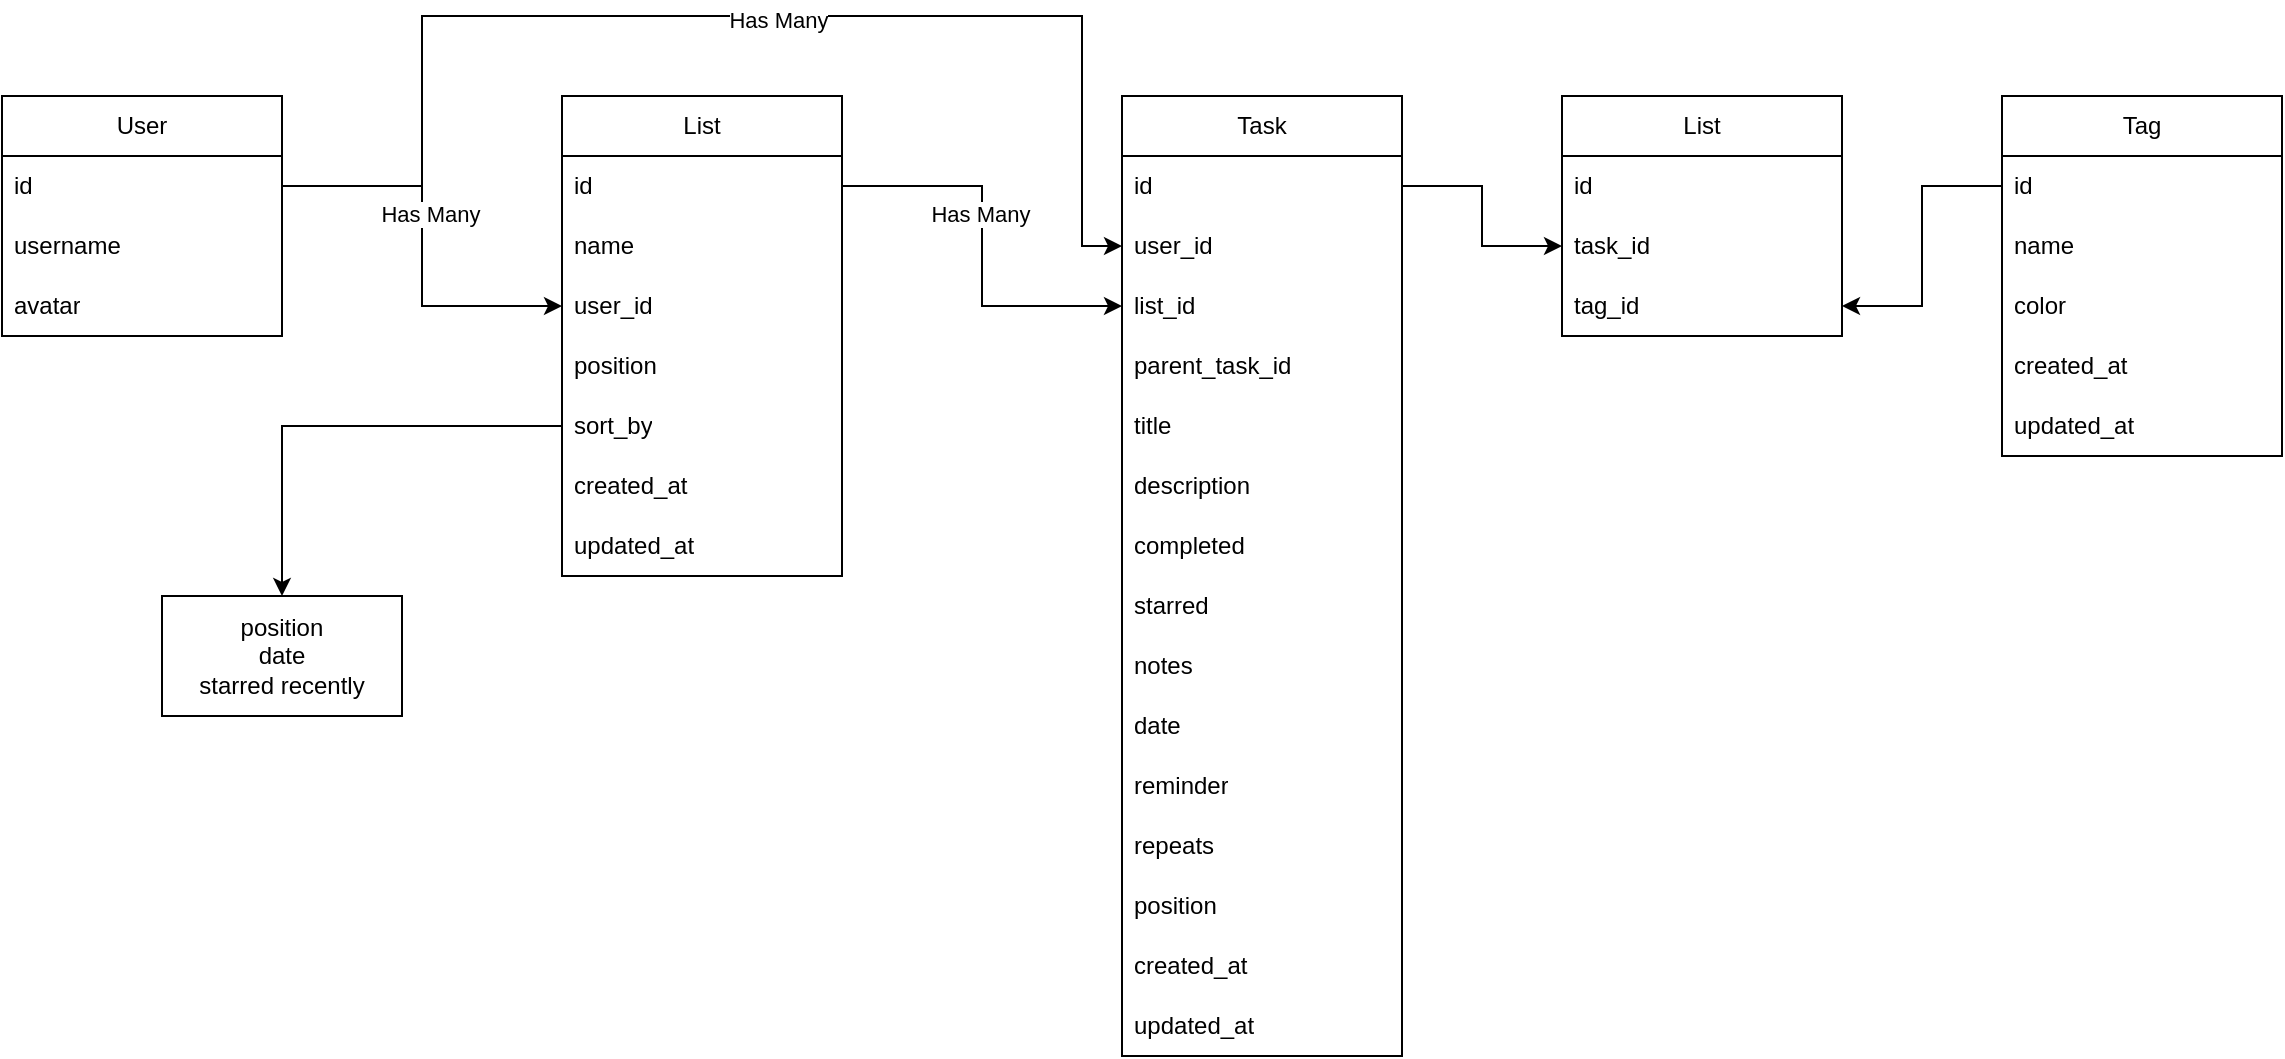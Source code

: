 <mxfile version="21.2.9" type="github">
  <diagram name="Page-1" id="gYPPW0iDurERbd_jMb-l">
    <mxGraphModel dx="1434" dy="759" grid="1" gridSize="10" guides="1" tooltips="1" connect="1" arrows="1" fold="1" page="1" pageScale="1" pageWidth="850" pageHeight="1100" math="0" shadow="0">
      <root>
        <mxCell id="0" />
        <mxCell id="1" parent="0" />
        <mxCell id="x83Y5DHSz-1Hzda_D5qn-3" value="User" style="swimlane;fontStyle=0;childLayout=stackLayout;horizontal=1;startSize=30;horizontalStack=0;resizeParent=1;resizeParentMax=0;resizeLast=0;collapsible=1;marginBottom=0;whiteSpace=wrap;html=1;" vertex="1" parent="1">
          <mxGeometry x="40" y="160" width="140" height="120" as="geometry" />
        </mxCell>
        <mxCell id="x83Y5DHSz-1Hzda_D5qn-4" value="id" style="text;strokeColor=none;fillColor=none;align=left;verticalAlign=middle;spacingLeft=4;spacingRight=4;overflow=hidden;points=[[0,0.5],[1,0.5]];portConstraint=eastwest;rotatable=0;whiteSpace=wrap;html=1;" vertex="1" parent="x83Y5DHSz-1Hzda_D5qn-3">
          <mxGeometry y="30" width="140" height="30" as="geometry" />
        </mxCell>
        <mxCell id="x83Y5DHSz-1Hzda_D5qn-5" value="username" style="text;strokeColor=none;fillColor=none;align=left;verticalAlign=middle;spacingLeft=4;spacingRight=4;overflow=hidden;points=[[0,0.5],[1,0.5]];portConstraint=eastwest;rotatable=0;whiteSpace=wrap;html=1;" vertex="1" parent="x83Y5DHSz-1Hzda_D5qn-3">
          <mxGeometry y="60" width="140" height="30" as="geometry" />
        </mxCell>
        <mxCell id="x83Y5DHSz-1Hzda_D5qn-6" value="avatar" style="text;strokeColor=none;fillColor=none;align=left;verticalAlign=middle;spacingLeft=4;spacingRight=4;overflow=hidden;points=[[0,0.5],[1,0.5]];portConstraint=eastwest;rotatable=0;whiteSpace=wrap;html=1;" vertex="1" parent="x83Y5DHSz-1Hzda_D5qn-3">
          <mxGeometry y="90" width="140" height="30" as="geometry" />
        </mxCell>
        <mxCell id="x83Y5DHSz-1Hzda_D5qn-7" value="List" style="swimlane;fontStyle=0;childLayout=stackLayout;horizontal=1;startSize=30;horizontalStack=0;resizeParent=1;resizeParentMax=0;resizeLast=0;collapsible=1;marginBottom=0;whiteSpace=wrap;html=1;" vertex="1" parent="1">
          <mxGeometry x="320" y="160" width="140" height="240" as="geometry">
            <mxRectangle x="350" y="160" width="60" height="30" as="alternateBounds" />
          </mxGeometry>
        </mxCell>
        <mxCell id="x83Y5DHSz-1Hzda_D5qn-8" value="id&lt;span style=&quot;white-space: pre;&quot;&gt;	&lt;/span&gt;" style="text;strokeColor=none;fillColor=none;align=left;verticalAlign=middle;spacingLeft=4;spacingRight=4;overflow=hidden;points=[[0,0.5],[1,0.5]];portConstraint=eastwest;rotatable=0;whiteSpace=wrap;html=1;" vertex="1" parent="x83Y5DHSz-1Hzda_D5qn-7">
          <mxGeometry y="30" width="140" height="30" as="geometry" />
        </mxCell>
        <mxCell id="x83Y5DHSz-1Hzda_D5qn-9" value="name" style="text;strokeColor=none;fillColor=none;align=left;verticalAlign=middle;spacingLeft=4;spacingRight=4;overflow=hidden;points=[[0,0.5],[1,0.5]];portConstraint=eastwest;rotatable=0;whiteSpace=wrap;html=1;" vertex="1" parent="x83Y5DHSz-1Hzda_D5qn-7">
          <mxGeometry y="60" width="140" height="30" as="geometry" />
        </mxCell>
        <mxCell id="x83Y5DHSz-1Hzda_D5qn-10" value="&lt;div&gt;user_id&lt;/div&gt;" style="text;strokeColor=none;fillColor=none;align=left;verticalAlign=middle;spacingLeft=4;spacingRight=4;overflow=hidden;points=[[0,0.5],[1,0.5]];portConstraint=eastwest;rotatable=0;whiteSpace=wrap;html=1;" vertex="1" parent="x83Y5DHSz-1Hzda_D5qn-7">
          <mxGeometry y="90" width="140" height="30" as="geometry" />
        </mxCell>
        <mxCell id="x83Y5DHSz-1Hzda_D5qn-12" value="&lt;div&gt;position&lt;/div&gt;" style="text;strokeColor=none;fillColor=none;align=left;verticalAlign=middle;spacingLeft=4;spacingRight=4;overflow=hidden;points=[[0,0.5],[1,0.5]];portConstraint=eastwest;rotatable=0;whiteSpace=wrap;html=1;" vertex="1" parent="x83Y5DHSz-1Hzda_D5qn-7">
          <mxGeometry y="120" width="140" height="30" as="geometry" />
        </mxCell>
        <mxCell id="x83Y5DHSz-1Hzda_D5qn-33" value="sort_by" style="text;strokeColor=none;fillColor=none;align=left;verticalAlign=middle;spacingLeft=4;spacingRight=4;overflow=hidden;points=[[0,0.5],[1,0.5]];portConstraint=eastwest;rotatable=0;whiteSpace=wrap;html=1;" vertex="1" parent="x83Y5DHSz-1Hzda_D5qn-7">
          <mxGeometry y="150" width="140" height="30" as="geometry" />
        </mxCell>
        <mxCell id="x83Y5DHSz-1Hzda_D5qn-15" value="&lt;div&gt;created_at&lt;/div&gt;" style="text;strokeColor=none;fillColor=none;align=left;verticalAlign=middle;spacingLeft=4;spacingRight=4;overflow=hidden;points=[[0,0.5],[1,0.5]];portConstraint=eastwest;rotatable=0;whiteSpace=wrap;html=1;" vertex="1" parent="x83Y5DHSz-1Hzda_D5qn-7">
          <mxGeometry y="180" width="140" height="30" as="geometry" />
        </mxCell>
        <mxCell id="x83Y5DHSz-1Hzda_D5qn-13" value="updated_at" style="text;strokeColor=none;fillColor=none;align=left;verticalAlign=middle;spacingLeft=4;spacingRight=4;overflow=hidden;points=[[0,0.5],[1,0.5]];portConstraint=eastwest;rotatable=0;whiteSpace=wrap;html=1;" vertex="1" parent="x83Y5DHSz-1Hzda_D5qn-7">
          <mxGeometry y="210" width="140" height="30" as="geometry" />
        </mxCell>
        <mxCell id="x83Y5DHSz-1Hzda_D5qn-17" value="Task" style="swimlane;fontStyle=0;childLayout=stackLayout;horizontal=1;startSize=30;horizontalStack=0;resizeParent=1;resizeParentMax=0;resizeLast=0;collapsible=1;marginBottom=0;whiteSpace=wrap;html=1;" vertex="1" parent="1">
          <mxGeometry x="600" y="160" width="140" height="480" as="geometry">
            <mxRectangle x="350" y="160" width="60" height="30" as="alternateBounds" />
          </mxGeometry>
        </mxCell>
        <mxCell id="x83Y5DHSz-1Hzda_D5qn-18" value="id&lt;span style=&quot;white-space: pre;&quot;&gt;	&lt;/span&gt;" style="text;strokeColor=none;fillColor=none;align=left;verticalAlign=middle;spacingLeft=4;spacingRight=4;overflow=hidden;points=[[0,0.5],[1,0.5]];portConstraint=eastwest;rotatable=0;whiteSpace=wrap;html=1;" vertex="1" parent="x83Y5DHSz-1Hzda_D5qn-17">
          <mxGeometry y="30" width="140" height="30" as="geometry" />
        </mxCell>
        <mxCell id="x83Y5DHSz-1Hzda_D5qn-20" value="&lt;div&gt;user_id&lt;/div&gt;" style="text;strokeColor=none;fillColor=none;align=left;verticalAlign=middle;spacingLeft=4;spacingRight=4;overflow=hidden;points=[[0,0.5],[1,0.5]];portConstraint=eastwest;rotatable=0;whiteSpace=wrap;html=1;" vertex="1" parent="x83Y5DHSz-1Hzda_D5qn-17">
          <mxGeometry y="60" width="140" height="30" as="geometry" />
        </mxCell>
        <mxCell id="x83Y5DHSz-1Hzda_D5qn-19" value="list_id" style="text;strokeColor=none;fillColor=none;align=left;verticalAlign=middle;spacingLeft=4;spacingRight=4;overflow=hidden;points=[[0,0.5],[1,0.5]];portConstraint=eastwest;rotatable=0;whiteSpace=wrap;html=1;" vertex="1" parent="x83Y5DHSz-1Hzda_D5qn-17">
          <mxGeometry y="90" width="140" height="30" as="geometry" />
        </mxCell>
        <mxCell id="x83Y5DHSz-1Hzda_D5qn-30" value="parent_task_id" style="text;strokeColor=none;fillColor=none;align=left;verticalAlign=middle;spacingLeft=4;spacingRight=4;overflow=hidden;points=[[0,0.5],[1,0.5]];portConstraint=eastwest;rotatable=0;whiteSpace=wrap;html=1;" vertex="1" parent="x83Y5DHSz-1Hzda_D5qn-17">
          <mxGeometry y="120" width="140" height="30" as="geometry" />
        </mxCell>
        <mxCell id="x83Y5DHSz-1Hzda_D5qn-29" value="title" style="text;strokeColor=none;fillColor=none;align=left;verticalAlign=middle;spacingLeft=4;spacingRight=4;overflow=hidden;points=[[0,0.5],[1,0.5]];portConstraint=eastwest;rotatable=0;whiteSpace=wrap;html=1;" vertex="1" parent="x83Y5DHSz-1Hzda_D5qn-17">
          <mxGeometry y="150" width="140" height="30" as="geometry" />
        </mxCell>
        <mxCell id="x83Y5DHSz-1Hzda_D5qn-28" value="description" style="text;strokeColor=none;fillColor=none;align=left;verticalAlign=middle;spacingLeft=4;spacingRight=4;overflow=hidden;points=[[0,0.5],[1,0.5]];portConstraint=eastwest;rotatable=0;whiteSpace=wrap;html=1;" vertex="1" parent="x83Y5DHSz-1Hzda_D5qn-17">
          <mxGeometry y="180" width="140" height="30" as="geometry" />
        </mxCell>
        <mxCell id="x83Y5DHSz-1Hzda_D5qn-31" value="completed" style="text;strokeColor=none;fillColor=none;align=left;verticalAlign=middle;spacingLeft=4;spacingRight=4;overflow=hidden;points=[[0,0.5],[1,0.5]];portConstraint=eastwest;rotatable=0;whiteSpace=wrap;html=1;" vertex="1" parent="x83Y5DHSz-1Hzda_D5qn-17">
          <mxGeometry y="210" width="140" height="30" as="geometry" />
        </mxCell>
        <mxCell id="x83Y5DHSz-1Hzda_D5qn-32" value="starred" style="text;strokeColor=none;fillColor=none;align=left;verticalAlign=middle;spacingLeft=4;spacingRight=4;overflow=hidden;points=[[0,0.5],[1,0.5]];portConstraint=eastwest;rotatable=0;whiteSpace=wrap;html=1;" vertex="1" parent="x83Y5DHSz-1Hzda_D5qn-17">
          <mxGeometry y="240" width="140" height="30" as="geometry" />
        </mxCell>
        <mxCell id="x83Y5DHSz-1Hzda_D5qn-27" value="notes" style="text;strokeColor=none;fillColor=none;align=left;verticalAlign=middle;spacingLeft=4;spacingRight=4;overflow=hidden;points=[[0,0.5],[1,0.5]];portConstraint=eastwest;rotatable=0;whiteSpace=wrap;html=1;" vertex="1" parent="x83Y5DHSz-1Hzda_D5qn-17">
          <mxGeometry y="270" width="140" height="30" as="geometry" />
        </mxCell>
        <mxCell id="x83Y5DHSz-1Hzda_D5qn-26" value="date" style="text;strokeColor=none;fillColor=none;align=left;verticalAlign=middle;spacingLeft=4;spacingRight=4;overflow=hidden;points=[[0,0.5],[1,0.5]];portConstraint=eastwest;rotatable=0;whiteSpace=wrap;html=1;" vertex="1" parent="x83Y5DHSz-1Hzda_D5qn-17">
          <mxGeometry y="300" width="140" height="30" as="geometry" />
        </mxCell>
        <mxCell id="x83Y5DHSz-1Hzda_D5qn-25" value="reminder" style="text;strokeColor=none;fillColor=none;align=left;verticalAlign=middle;spacingLeft=4;spacingRight=4;overflow=hidden;points=[[0,0.5],[1,0.5]];portConstraint=eastwest;rotatable=0;whiteSpace=wrap;html=1;" vertex="1" parent="x83Y5DHSz-1Hzda_D5qn-17">
          <mxGeometry y="330" width="140" height="30" as="geometry" />
        </mxCell>
        <mxCell id="x83Y5DHSz-1Hzda_D5qn-24" value="repeats" style="text;strokeColor=none;fillColor=none;align=left;verticalAlign=middle;spacingLeft=4;spacingRight=4;overflow=hidden;points=[[0,0.5],[1,0.5]];portConstraint=eastwest;rotatable=0;whiteSpace=wrap;html=1;" vertex="1" parent="x83Y5DHSz-1Hzda_D5qn-17">
          <mxGeometry y="360" width="140" height="30" as="geometry" />
        </mxCell>
        <mxCell id="x83Y5DHSz-1Hzda_D5qn-21" value="&lt;div&gt;position&lt;/div&gt;" style="text;strokeColor=none;fillColor=none;align=left;verticalAlign=middle;spacingLeft=4;spacingRight=4;overflow=hidden;points=[[0,0.5],[1,0.5]];portConstraint=eastwest;rotatable=0;whiteSpace=wrap;html=1;" vertex="1" parent="x83Y5DHSz-1Hzda_D5qn-17">
          <mxGeometry y="390" width="140" height="30" as="geometry" />
        </mxCell>
        <mxCell id="x83Y5DHSz-1Hzda_D5qn-22" value="&lt;div&gt;created_at&lt;/div&gt;" style="text;strokeColor=none;fillColor=none;align=left;verticalAlign=middle;spacingLeft=4;spacingRight=4;overflow=hidden;points=[[0,0.5],[1,0.5]];portConstraint=eastwest;rotatable=0;whiteSpace=wrap;html=1;" vertex="1" parent="x83Y5DHSz-1Hzda_D5qn-17">
          <mxGeometry y="420" width="140" height="30" as="geometry" />
        </mxCell>
        <mxCell id="x83Y5DHSz-1Hzda_D5qn-23" value="updated_at" style="text;strokeColor=none;fillColor=none;align=left;verticalAlign=middle;spacingLeft=4;spacingRight=4;overflow=hidden;points=[[0,0.5],[1,0.5]];portConstraint=eastwest;rotatable=0;whiteSpace=wrap;html=1;" vertex="1" parent="x83Y5DHSz-1Hzda_D5qn-17">
          <mxGeometry y="450" width="140" height="30" as="geometry" />
        </mxCell>
        <mxCell id="x83Y5DHSz-1Hzda_D5qn-35" value="&lt;div&gt;position&lt;/div&gt;&lt;div&gt;date&lt;/div&gt;&lt;div&gt;starred recently&lt;br&gt;&lt;/div&gt;" style="rounded=0;whiteSpace=wrap;html=1;" vertex="1" parent="1">
          <mxGeometry x="120" y="410" width="120" height="60" as="geometry" />
        </mxCell>
        <mxCell id="x83Y5DHSz-1Hzda_D5qn-34" style="edgeStyle=orthogonalEdgeStyle;rounded=0;orthogonalLoop=1;jettySize=auto;html=1;" edge="1" parent="1" source="x83Y5DHSz-1Hzda_D5qn-33" target="x83Y5DHSz-1Hzda_D5qn-35">
          <mxGeometry relative="1" as="geometry">
            <mxPoint x="180" y="440" as="targetPoint" />
          </mxGeometry>
        </mxCell>
        <mxCell id="x83Y5DHSz-1Hzda_D5qn-37" style="edgeStyle=orthogonalEdgeStyle;rounded=0;orthogonalLoop=1;jettySize=auto;html=1;exitX=1;exitY=0.5;exitDx=0;exitDy=0;" edge="1" parent="1" source="x83Y5DHSz-1Hzda_D5qn-4" target="x83Y5DHSz-1Hzda_D5qn-10">
          <mxGeometry relative="1" as="geometry" />
        </mxCell>
        <mxCell id="x83Y5DHSz-1Hzda_D5qn-38" value="Has Many" style="edgeLabel;html=1;align=center;verticalAlign=middle;resizable=0;points=[];" vertex="1" connectable="0" parent="x83Y5DHSz-1Hzda_D5qn-37">
          <mxGeometry x="-0.16" y="4" relative="1" as="geometry">
            <mxPoint as="offset" />
          </mxGeometry>
        </mxCell>
        <mxCell id="x83Y5DHSz-1Hzda_D5qn-39" style="edgeStyle=orthogonalEdgeStyle;rounded=0;orthogonalLoop=1;jettySize=auto;html=1;exitX=1;exitY=0.5;exitDx=0;exitDy=0;" edge="1" parent="1" source="x83Y5DHSz-1Hzda_D5qn-4" target="x83Y5DHSz-1Hzda_D5qn-20">
          <mxGeometry relative="1" as="geometry">
            <Array as="points">
              <mxPoint x="250" y="205" />
              <mxPoint x="250" y="120" />
              <mxPoint x="580" y="120" />
              <mxPoint x="580" y="235" />
            </Array>
          </mxGeometry>
        </mxCell>
        <mxCell id="x83Y5DHSz-1Hzda_D5qn-40" value="Has Many" style="edgeLabel;html=1;align=center;verticalAlign=middle;resizable=0;points=[];" vertex="1" connectable="0" parent="x83Y5DHSz-1Hzda_D5qn-39">
          <mxGeometry x="0.074" y="-2" relative="1" as="geometry">
            <mxPoint as="offset" />
          </mxGeometry>
        </mxCell>
        <mxCell id="x83Y5DHSz-1Hzda_D5qn-41" style="edgeStyle=orthogonalEdgeStyle;rounded=0;orthogonalLoop=1;jettySize=auto;html=1;exitX=1;exitY=0.5;exitDx=0;exitDy=0;" edge="1" parent="1" source="x83Y5DHSz-1Hzda_D5qn-8" target="x83Y5DHSz-1Hzda_D5qn-19">
          <mxGeometry relative="1" as="geometry" />
        </mxCell>
        <mxCell id="x83Y5DHSz-1Hzda_D5qn-42" value="Has Many" style="edgeLabel;html=1;align=center;verticalAlign=middle;resizable=0;points=[];" vertex="1" connectable="0" parent="x83Y5DHSz-1Hzda_D5qn-41">
          <mxGeometry x="-0.165" y="-1" relative="1" as="geometry">
            <mxPoint as="offset" />
          </mxGeometry>
        </mxCell>
        <mxCell id="x83Y5DHSz-1Hzda_D5qn-44" value="Tag" style="swimlane;fontStyle=0;childLayout=stackLayout;horizontal=1;startSize=30;horizontalStack=0;resizeParent=1;resizeParentMax=0;resizeLast=0;collapsible=1;marginBottom=0;whiteSpace=wrap;html=1;" vertex="1" parent="1">
          <mxGeometry x="1040" y="160" width="140" height="180" as="geometry" />
        </mxCell>
        <mxCell id="x83Y5DHSz-1Hzda_D5qn-45" value="id" style="text;strokeColor=none;fillColor=none;align=left;verticalAlign=middle;spacingLeft=4;spacingRight=4;overflow=hidden;points=[[0,0.5],[1,0.5]];portConstraint=eastwest;rotatable=0;whiteSpace=wrap;html=1;" vertex="1" parent="x83Y5DHSz-1Hzda_D5qn-44">
          <mxGeometry y="30" width="140" height="30" as="geometry" />
        </mxCell>
        <mxCell id="x83Y5DHSz-1Hzda_D5qn-46" value="name" style="text;strokeColor=none;fillColor=none;align=left;verticalAlign=middle;spacingLeft=4;spacingRight=4;overflow=hidden;points=[[0,0.5],[1,0.5]];portConstraint=eastwest;rotatable=0;whiteSpace=wrap;html=1;" vertex="1" parent="x83Y5DHSz-1Hzda_D5qn-44">
          <mxGeometry y="60" width="140" height="30" as="geometry" />
        </mxCell>
        <mxCell id="x83Y5DHSz-1Hzda_D5qn-47" value="color" style="text;strokeColor=none;fillColor=none;align=left;verticalAlign=middle;spacingLeft=4;spacingRight=4;overflow=hidden;points=[[0,0.5],[1,0.5]];portConstraint=eastwest;rotatable=0;whiteSpace=wrap;html=1;" vertex="1" parent="x83Y5DHSz-1Hzda_D5qn-44">
          <mxGeometry y="90" width="140" height="30" as="geometry" />
        </mxCell>
        <mxCell id="x83Y5DHSz-1Hzda_D5qn-52" value="&lt;div&gt;created_at&lt;/div&gt;" style="text;strokeColor=none;fillColor=none;align=left;verticalAlign=middle;spacingLeft=4;spacingRight=4;overflow=hidden;points=[[0,0.5],[1,0.5]];portConstraint=eastwest;rotatable=0;whiteSpace=wrap;html=1;" vertex="1" parent="x83Y5DHSz-1Hzda_D5qn-44">
          <mxGeometry y="120" width="140" height="30" as="geometry" />
        </mxCell>
        <mxCell id="x83Y5DHSz-1Hzda_D5qn-53" value="updated_at" style="text;strokeColor=none;fillColor=none;align=left;verticalAlign=middle;spacingLeft=4;spacingRight=4;overflow=hidden;points=[[0,0.5],[1,0.5]];portConstraint=eastwest;rotatable=0;whiteSpace=wrap;html=1;" vertex="1" parent="x83Y5DHSz-1Hzda_D5qn-44">
          <mxGeometry y="150" width="140" height="30" as="geometry" />
        </mxCell>
        <mxCell id="x83Y5DHSz-1Hzda_D5qn-48" value="List" style="swimlane;fontStyle=0;childLayout=stackLayout;horizontal=1;startSize=30;horizontalStack=0;resizeParent=1;resizeParentMax=0;resizeLast=0;collapsible=1;marginBottom=0;whiteSpace=wrap;html=1;" vertex="1" parent="1">
          <mxGeometry x="820" y="160" width="140" height="120" as="geometry" />
        </mxCell>
        <mxCell id="x83Y5DHSz-1Hzda_D5qn-49" value="id" style="text;strokeColor=none;fillColor=none;align=left;verticalAlign=middle;spacingLeft=4;spacingRight=4;overflow=hidden;points=[[0,0.5],[1,0.5]];portConstraint=eastwest;rotatable=0;whiteSpace=wrap;html=1;" vertex="1" parent="x83Y5DHSz-1Hzda_D5qn-48">
          <mxGeometry y="30" width="140" height="30" as="geometry" />
        </mxCell>
        <mxCell id="x83Y5DHSz-1Hzda_D5qn-50" value="task_id" style="text;strokeColor=none;fillColor=none;align=left;verticalAlign=middle;spacingLeft=4;spacingRight=4;overflow=hidden;points=[[0,0.5],[1,0.5]];portConstraint=eastwest;rotatable=0;whiteSpace=wrap;html=1;" vertex="1" parent="x83Y5DHSz-1Hzda_D5qn-48">
          <mxGeometry y="60" width="140" height="30" as="geometry" />
        </mxCell>
        <mxCell id="x83Y5DHSz-1Hzda_D5qn-51" value="tag_id" style="text;strokeColor=none;fillColor=none;align=left;verticalAlign=middle;spacingLeft=4;spacingRight=4;overflow=hidden;points=[[0,0.5],[1,0.5]];portConstraint=eastwest;rotatable=0;whiteSpace=wrap;html=1;" vertex="1" parent="x83Y5DHSz-1Hzda_D5qn-48">
          <mxGeometry y="90" width="140" height="30" as="geometry" />
        </mxCell>
        <mxCell id="x83Y5DHSz-1Hzda_D5qn-54" style="edgeStyle=orthogonalEdgeStyle;rounded=0;orthogonalLoop=1;jettySize=auto;html=1;exitX=1;exitY=0.5;exitDx=0;exitDy=0;" edge="1" parent="1" source="x83Y5DHSz-1Hzda_D5qn-18" target="x83Y5DHSz-1Hzda_D5qn-50">
          <mxGeometry relative="1" as="geometry" />
        </mxCell>
        <mxCell id="x83Y5DHSz-1Hzda_D5qn-55" style="edgeStyle=orthogonalEdgeStyle;rounded=0;orthogonalLoop=1;jettySize=auto;html=1;exitX=0;exitY=0.5;exitDx=0;exitDy=0;" edge="1" parent="1" source="x83Y5DHSz-1Hzda_D5qn-45" target="x83Y5DHSz-1Hzda_D5qn-51">
          <mxGeometry relative="1" as="geometry" />
        </mxCell>
      </root>
    </mxGraphModel>
  </diagram>
</mxfile>
